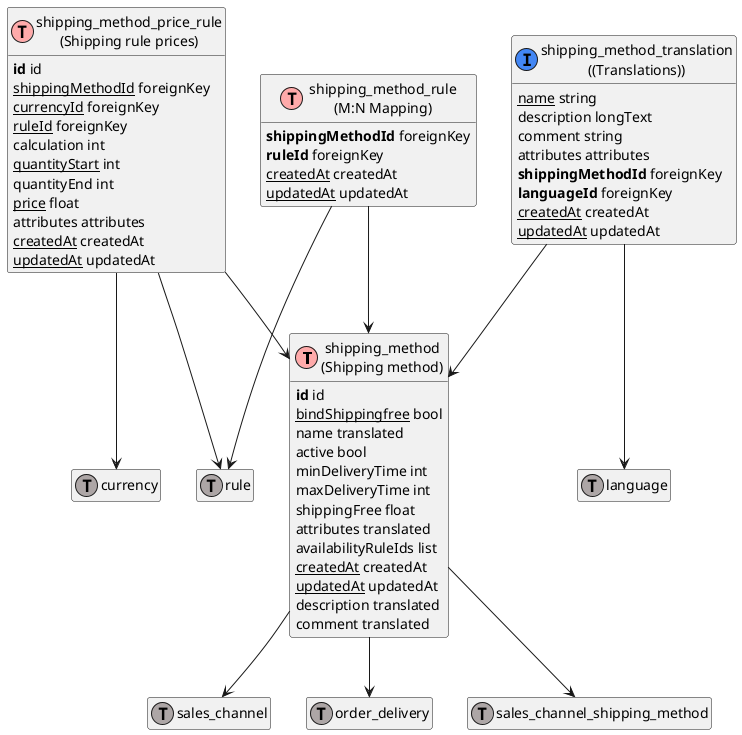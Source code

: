 @startuml
' uncomment the line below if you're using computer with a retina display
' skinparam dpi 300
!define Table(name,desc) class name as "desc" << (T,#FFAAAA) >>
!define ForeignTable(name,desc) class name as "desc" << (T,#ada6a6) >>
!define TranslationTable(name,desc) class name as "desc" << (I,#4286f4) >>
' we use bold for primary key
' green color for unique
' and underscore for not_null
!define primary_key(x) <b>x</b>
!define unique(x) <color:green>x</color>
!define not_null(x) <u>x</u>
' other tags available:
' <i></i>
' <back:COLOR></color>, where color is a color name or html color code
' (#FFAACC)
' see: http://plantuml.com/classes.html#More
hide methods
hide stereotypes
hide empty members
skinparam backgroundColor #FFFFFF

' entities

Table(ShopwareCoreCheckoutShippingShippingMethodDefinition, "shipping_method\n(Shipping method)") {
   primary_key(id) id
   not_null(bindShippingfree) bool
   name translated
   active bool
   minDeliveryTime int
   maxDeliveryTime int
   shippingFree float
   attributes translated
   availabilityRuleIds list
   not_null(createdAt) createdAt
   not_null(updatedAt) updatedAt
   description translated
   comment translated
}
Table(ShopwareCoreCheckoutShippingAggregateShippingMethodPriceRuleShippingMethodPriceRuleDefinition, "shipping_method_price_rule\n(Shipping rule prices)") {
   primary_key(id) id
   not_null(shippingMethodId) foreignKey
   not_null(currencyId) foreignKey
   not_null(ruleId) foreignKey
   calculation int
   not_null(quantityStart) int
   quantityEnd int
   not_null(price) float
   attributes attributes
   not_null(createdAt) createdAt
   not_null(updatedAt) updatedAt
}
TranslationTable(ShopwareCoreCheckoutShippingAggregateShippingMethodTranslationShippingMethodTranslationDefinition, "shipping_method_translation\n((Translations))") {
   not_null(name) string
   description longText
   comment string
   attributes attributes
   primary_key(shippingMethodId) foreignKey
   primary_key(languageId) foreignKey
   not_null(createdAt) createdAt
   not_null(updatedAt) updatedAt
}
Table(ShopwareCoreCheckoutShippingAggregateShippingMethodRulesShippingMethodRuleDefinition, "shipping_method_rule\n(M:N Mapping)") {
   primary_key(shippingMethodId) foreignKey
   primary_key(ruleId) foreignKey
   not_null(createdAt) createdAt
   not_null(updatedAt) updatedAt
}
ForeignTable(ShopwareCoreSystemSalesChannelSalesChannelDefinition, "sales_channel") {
}
ForeignTable(ShopwareCoreCheckoutOrderAggregateOrderDeliveryOrderDeliveryDefinition, "order_delivery") {
}
ForeignTable(ShopwareCoreSystemSalesChannelAggregateSalesChannelShippingMethodSalesChannelShippingMethodDefinition, "sales_channel_shipping_method") {
}
ForeignTable(ShopwareCoreSystemCurrencyCurrencyDefinition, "currency") {
}
ForeignTable(ShopwareCoreContentRuleRuleDefinition, "rule") {
}
ForeignTable(ShopwareCoreSystemLanguageLanguageDefinition, "language") {
}

' relationshipd

ShopwareCoreCheckoutShippingShippingMethodDefinition --> ShopwareCoreSystemSalesChannelSalesChannelDefinition
ShopwareCoreCheckoutShippingShippingMethodDefinition --> ShopwareCoreCheckoutOrderAggregateOrderDeliveryOrderDeliveryDefinition
ShopwareCoreCheckoutShippingAggregateShippingMethodTranslationShippingMethodTranslationDefinition --> ShopwareCoreCheckoutShippingShippingMethodDefinition
ShopwareCoreCheckoutShippingShippingMethodDefinition --> ShopwareCoreSystemSalesChannelAggregateSalesChannelShippingMethodSalesChannelShippingMethodDefinition
ShopwareCoreCheckoutShippingAggregateShippingMethodRulesShippingMethodRuleDefinition --> ShopwareCoreCheckoutShippingShippingMethodDefinition
ShopwareCoreCheckoutShippingAggregateShippingMethodPriceRuleShippingMethodPriceRuleDefinition --> ShopwareCoreCheckoutShippingShippingMethodDefinition
ShopwareCoreCheckoutShippingAggregateShippingMethodPriceRuleShippingMethodPriceRuleDefinition --> ShopwareCoreSystemCurrencyCurrencyDefinition
ShopwareCoreCheckoutShippingAggregateShippingMethodPriceRuleShippingMethodPriceRuleDefinition --> ShopwareCoreContentRuleRuleDefinition
ShopwareCoreCheckoutShippingAggregateShippingMethodTranslationShippingMethodTranslationDefinition --> ShopwareCoreSystemLanguageLanguageDefinition
ShopwareCoreCheckoutShippingAggregateShippingMethodRulesShippingMethodRuleDefinition --> ShopwareCoreContentRuleRuleDefinition
@enduml
